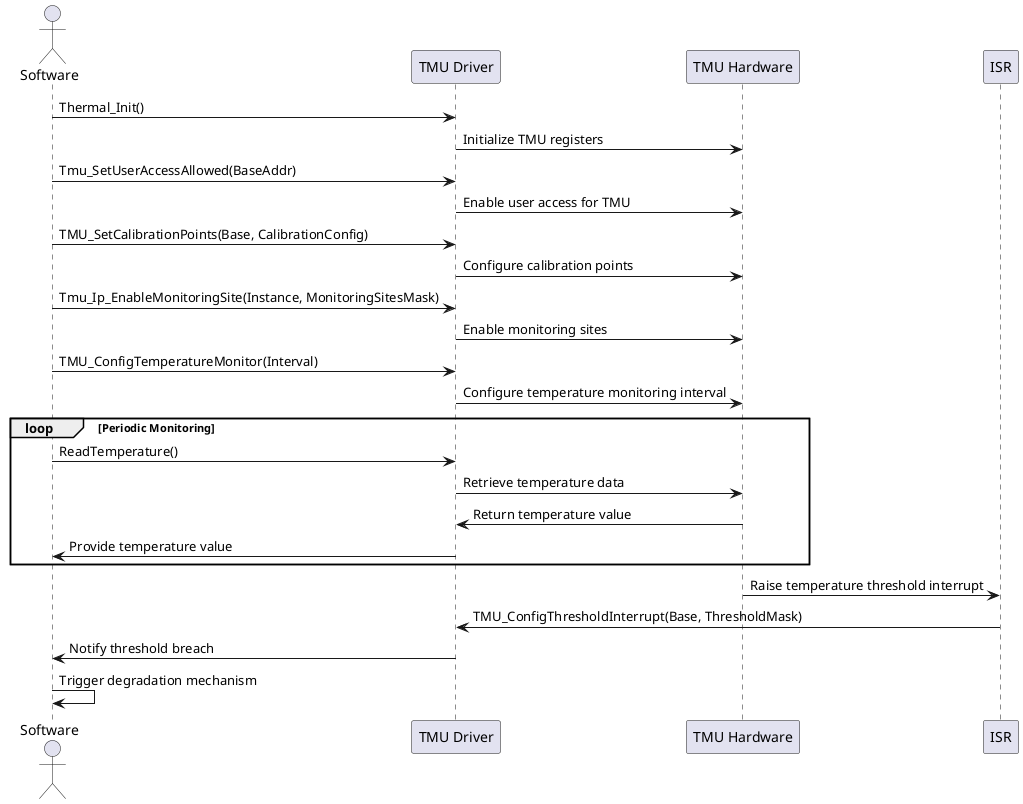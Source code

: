 @startuml
actor Software as SW
participant "TMU Driver" as Driver
participant "TMU Hardware" as Hardware
participant "ISR" as ISR

SW -> Driver: Thermal_Init()
Driver -> Hardware: Initialize TMU registers
SW -> Driver: Tmu_SetUserAccessAllowed(BaseAddr)
Driver -> Hardware: Enable user access for TMU

SW -> Driver: TMU_SetCalibrationPoints(Base, CalibrationConfig)
Driver -> Hardware: Configure calibration points

SW -> Driver: Tmu_Ip_EnableMonitoringSite(Instance, MonitoringSitesMask)
Driver -> Hardware: Enable monitoring sites

SW -> Driver: TMU_ConfigTemperatureMonitor(Interval)
Driver -> Hardware: Configure temperature monitoring interval

loop Periodic Monitoring
    SW -> Driver: ReadTemperature()
    Driver -> Hardware: Retrieve temperature data
    Hardware -> Driver: Return temperature value
    Driver -> SW: Provide temperature value
end

Hardware -> ISR: Raise temperature threshold interrupt
ISR -> Driver: TMU_ConfigThresholdInterrupt(Base, ThresholdMask)
Driver -> SW: Notify threshold breach
SW -> SW: Trigger degradation mechanism
@enduml